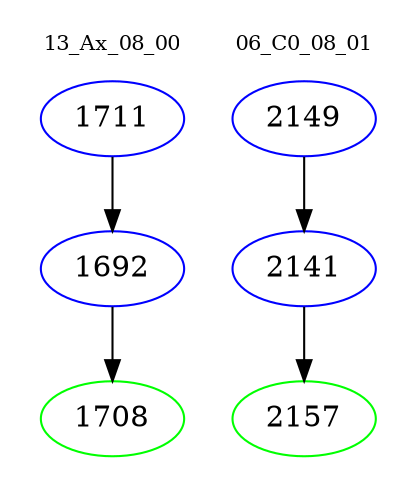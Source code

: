 digraph{
subgraph cluster_0 {
color = white
label = "13_Ax_08_00";
fontsize=10;
T0_1711 [label="1711", color="blue"]
T0_1711 -> T0_1692 [color="black"]
T0_1692 [label="1692", color="blue"]
T0_1692 -> T0_1708 [color="black"]
T0_1708 [label="1708", color="green"]
}
subgraph cluster_1 {
color = white
label = "06_C0_08_01";
fontsize=10;
T1_2149 [label="2149", color="blue"]
T1_2149 -> T1_2141 [color="black"]
T1_2141 [label="2141", color="blue"]
T1_2141 -> T1_2157 [color="black"]
T1_2157 [label="2157", color="green"]
}
}
